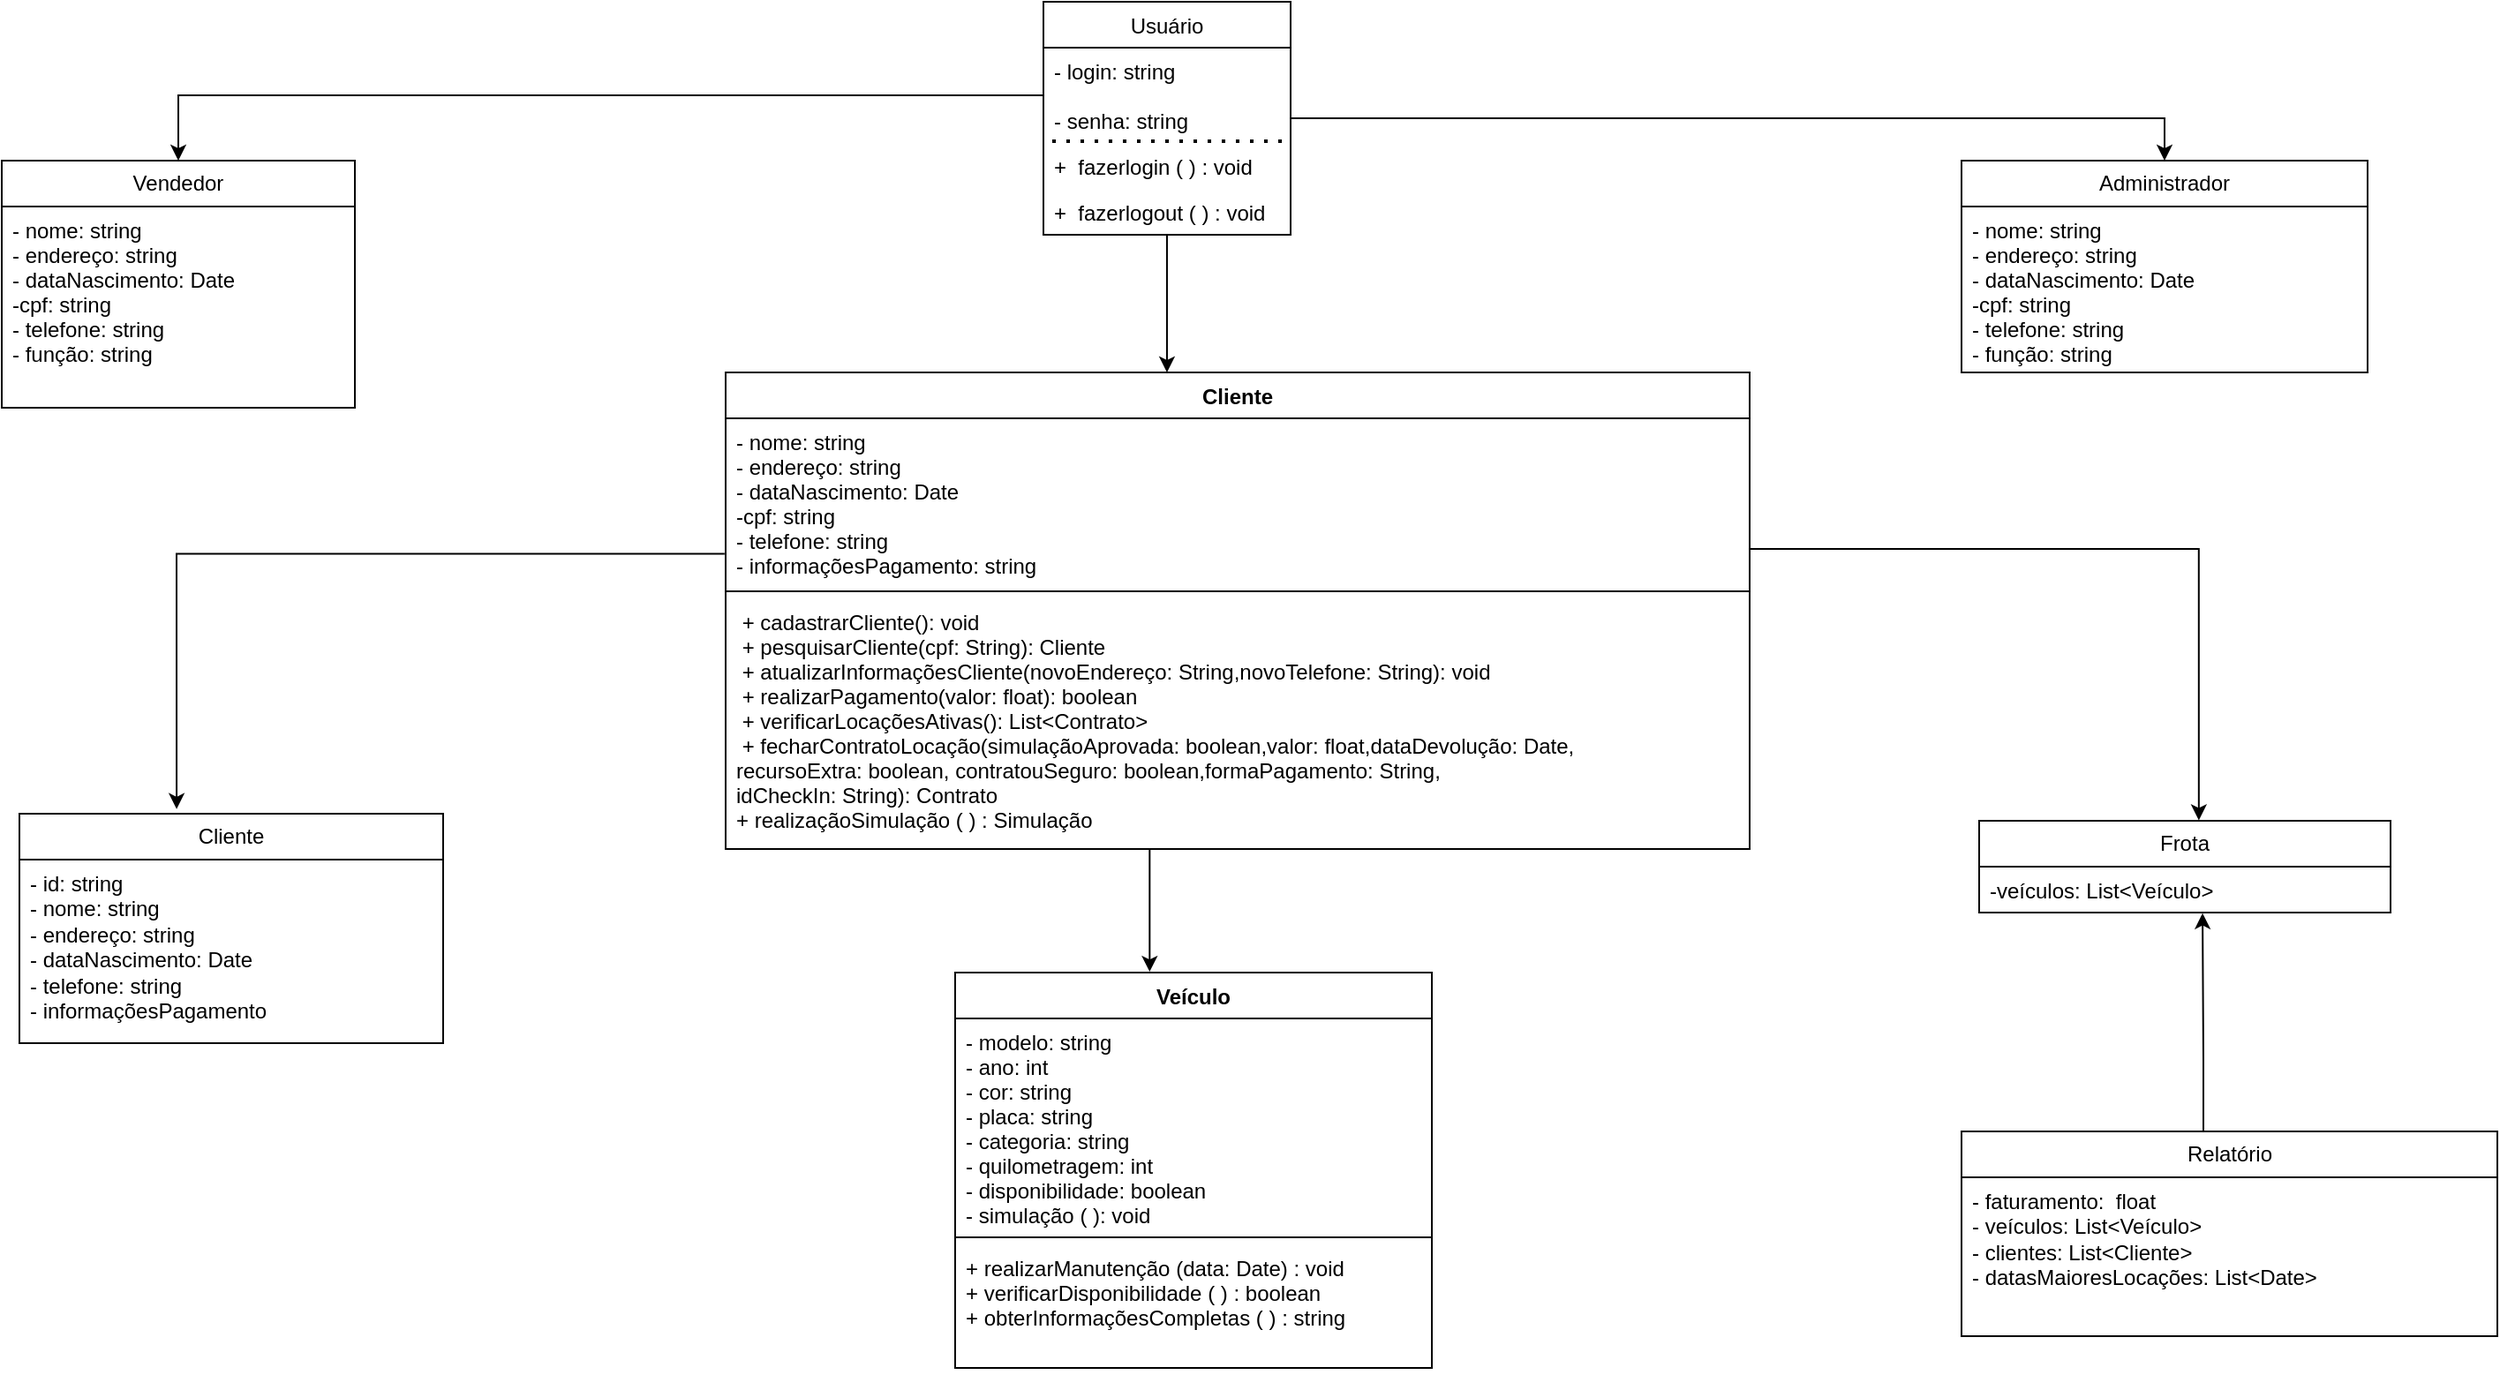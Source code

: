 <mxfile version="21.5.0" type="github">
  <diagram id="C5RBs43oDa-KdzZeNtuy" name="Page-1">
    <mxGraphModel dx="682" dy="4311" grid="1" gridSize="10" guides="1" tooltips="1" connect="1" arrows="1" fold="1" page="1" pageScale="1" pageWidth="827" pageHeight="1169" math="0" shadow="0">
      <root>
        <mxCell id="WIyWlLk6GJQsqaUBKTNV-0" />
        <mxCell id="WIyWlLk6GJQsqaUBKTNV-1" parent="WIyWlLk6GJQsqaUBKTNV-0" />
        <mxCell id="EcJPWJaCgtDSKApMU90G-325" style="edgeStyle=orthogonalEdgeStyle;rounded=0;orthogonalLoop=1;jettySize=auto;html=1;entryX=0.5;entryY=0;entryDx=0;entryDy=0;" edge="1" parent="WIyWlLk6GJQsqaUBKTNV-1" source="Z7Yrzfe9HdPFtSMXLCdJ-3" target="EcJPWJaCgtDSKApMU90G-300">
          <mxGeometry relative="1" as="geometry" />
        </mxCell>
        <mxCell id="EcJPWJaCgtDSKApMU90G-336" style="edgeStyle=orthogonalEdgeStyle;rounded=0;orthogonalLoop=1;jettySize=auto;html=1;entryX=0.431;entryY=0;entryDx=0;entryDy=0;entryPerimeter=0;" edge="1" parent="WIyWlLk6GJQsqaUBKTNV-1" source="Z7Yrzfe9HdPFtSMXLCdJ-3" target="Z7Yrzfe9HdPFtSMXLCdJ-37">
          <mxGeometry relative="1" as="geometry" />
        </mxCell>
        <mxCell id="Z7Yrzfe9HdPFtSMXLCdJ-3" value="Usuário" style="swimlane;fontStyle=0;childLayout=stackLayout;horizontal=1;startSize=26;fillColor=none;horizontalStack=0;resizeParent=1;resizeParentMax=0;resizeLast=0;collapsible=1;marginBottom=0;" parent="WIyWlLk6GJQsqaUBKTNV-1" vertex="1">
          <mxGeometry x="1570" y="-3500" width="140" height="132" as="geometry" />
        </mxCell>
        <mxCell id="Z7Yrzfe9HdPFtSMXLCdJ-4" value="- login: string&#xa;&#xa;- senha: string&#xa;" style="text;strokeColor=none;fillColor=none;align=left;verticalAlign=top;spacingLeft=4;spacingRight=4;overflow=hidden;rotatable=0;points=[[0,0.5],[1,0.5]];portConstraint=eastwest;" parent="Z7Yrzfe9HdPFtSMXLCdJ-3" vertex="1">
          <mxGeometry y="26" width="140" height="54" as="geometry" />
        </mxCell>
        <mxCell id="Z7Yrzfe9HdPFtSMXLCdJ-8" value="" style="endArrow=none;dashed=1;html=1;dashPattern=1 3;strokeWidth=2;rounded=0;" parent="Z7Yrzfe9HdPFtSMXLCdJ-3" edge="1">
          <mxGeometry width="50" height="50" relative="1" as="geometry">
            <mxPoint x="5" y="79" as="sourcePoint" />
            <mxPoint x="135" y="79" as="targetPoint" />
            <Array as="points" />
          </mxGeometry>
        </mxCell>
        <mxCell id="Z7Yrzfe9HdPFtSMXLCdJ-5" value="+  fazerlogin ( ) : void" style="text;strokeColor=none;fillColor=none;align=left;verticalAlign=top;spacingLeft=4;spacingRight=4;overflow=hidden;rotatable=0;points=[[0,0.5],[1,0.5]];portConstraint=eastwest;" parent="Z7Yrzfe9HdPFtSMXLCdJ-3" vertex="1">
          <mxGeometry y="80" width="140" height="26" as="geometry" />
        </mxCell>
        <mxCell id="Z7Yrzfe9HdPFtSMXLCdJ-6" value="+  fazerlogout ( ) : void" style="text;strokeColor=none;fillColor=none;align=left;verticalAlign=top;spacingLeft=4;spacingRight=4;overflow=hidden;rotatable=0;points=[[0,0.5],[1,0.5]];portConstraint=eastwest;" parent="Z7Yrzfe9HdPFtSMXLCdJ-3" vertex="1">
          <mxGeometry y="106" width="140" height="26" as="geometry" />
        </mxCell>
        <mxCell id="EcJPWJaCgtDSKApMU90G-330" style="edgeStyle=orthogonalEdgeStyle;rounded=0;orthogonalLoop=1;jettySize=auto;html=1;entryX=0.408;entryY=-0.002;entryDx=0;entryDy=0;entryPerimeter=0;" edge="1" parent="WIyWlLk6GJQsqaUBKTNV-1" source="Z7Yrzfe9HdPFtSMXLCdJ-37" target="EcJPWJaCgtDSKApMU90G-304">
          <mxGeometry relative="1" as="geometry">
            <Array as="points">
              <mxPoint x="1630" y="-3040" />
              <mxPoint x="1630" y="-3040" />
            </Array>
          </mxGeometry>
        </mxCell>
        <mxCell id="EcJPWJaCgtDSKApMU90G-335" style="edgeStyle=orthogonalEdgeStyle;rounded=0;orthogonalLoop=1;jettySize=auto;html=1;entryX=0.371;entryY=-0.02;entryDx=0;entryDy=0;entryPerimeter=0;exitX=-0.001;exitY=0.816;exitDx=0;exitDy=0;exitPerimeter=0;" edge="1" parent="WIyWlLk6GJQsqaUBKTNV-1" source="Z7Yrzfe9HdPFtSMXLCdJ-38" target="EcJPWJaCgtDSKApMU90G-291">
          <mxGeometry relative="1" as="geometry">
            <mxPoint x="1380" y="-3234" as="sourcePoint" />
            <mxPoint x="1080.0" y="-3085.77" as="targetPoint" />
          </mxGeometry>
        </mxCell>
        <mxCell id="Z7Yrzfe9HdPFtSMXLCdJ-37" value="Cliente" style="swimlane;fontStyle=1;align=center;verticalAlign=top;childLayout=stackLayout;horizontal=1;startSize=26;horizontalStack=0;resizeParent=1;resizeParentMax=0;resizeLast=0;collapsible=1;marginBottom=0;" parent="WIyWlLk6GJQsqaUBKTNV-1" vertex="1">
          <mxGeometry x="1390" y="-3290" width="580" height="270" as="geometry" />
        </mxCell>
        <mxCell id="Z7Yrzfe9HdPFtSMXLCdJ-38" value="- nome: string&#xa;- endereço: string&#xa;- dataNascimento: Date&#xa;-cpf: string&#xa;- telefone: string&#xa;- informaçõesPagamento: string&#xa;" style="text;strokeColor=none;fillColor=none;align=left;verticalAlign=top;spacingLeft=4;spacingRight=4;overflow=hidden;rotatable=0;points=[[0,0.5],[1,0.5]];portConstraint=eastwest;" parent="Z7Yrzfe9HdPFtSMXLCdJ-37" vertex="1">
          <mxGeometry y="26" width="580" height="94" as="geometry" />
        </mxCell>
        <mxCell id="Z7Yrzfe9HdPFtSMXLCdJ-39" value="" style="line;strokeWidth=1;fillColor=none;align=left;verticalAlign=middle;spacingTop=-1;spacingLeft=3;spacingRight=3;rotatable=0;labelPosition=right;points=[];portConstraint=eastwest;strokeColor=inherit;" parent="Z7Yrzfe9HdPFtSMXLCdJ-37" vertex="1">
          <mxGeometry y="120" width="580" height="8" as="geometry" />
        </mxCell>
        <mxCell id="Z7Yrzfe9HdPFtSMXLCdJ-40" value=" + cadastrarCliente(): void                                    &#xa; + pesquisarCliente(cpf: String): Cliente                      &#xa; + atualizarInformaçõesCliente(novoEndereço: String,novoTelefone: String): void &#xa; + realizarPagamento(valor: float): boolean &#xa; + verificarLocaçõesAtivas(): List&lt;Contrato&gt; &#xa; + fecharContratoLocação(simulaçãoAprovada: boolean,valor: float,dataDevolução: Date,&#xa;recursoExtra: boolean, contratouSeguro: boolean,formaPagamento: String, &#xa;idCheckIn: String): Contrato &#xa;+ realizaçãoSimulação ( ) : Simulação&#xa;" style="text;strokeColor=none;fillColor=none;align=left;verticalAlign=top;spacingLeft=4;spacingRight=4;overflow=hidden;rotatable=0;points=[[0,0.5],[1,0.5]];portConstraint=eastwest;" parent="Z7Yrzfe9HdPFtSMXLCdJ-37" vertex="1">
          <mxGeometry y="128" width="580" height="142" as="geometry" />
        </mxCell>
        <mxCell id="EcJPWJaCgtDSKApMU90G-291" value="Cliente" style="swimlane;fontStyle=0;childLayout=stackLayout;horizontal=1;startSize=26;fillColor=none;horizontalStack=0;resizeParent=1;resizeParentMax=0;resizeLast=0;collapsible=1;marginBottom=0;whiteSpace=wrap;html=1;" vertex="1" parent="WIyWlLk6GJQsqaUBKTNV-1">
          <mxGeometry x="990" y="-3040" width="240" height="130" as="geometry" />
        </mxCell>
        <mxCell id="EcJPWJaCgtDSKApMU90G-292" value="- id: string&lt;br&gt;- nome: string&lt;br&gt;- endereço: string&lt;br&gt;- dataNascimento: Date&lt;br&gt;- telefone: string&lt;br&gt;- informaçõesPagamento" style="text;strokeColor=none;fillColor=none;align=left;verticalAlign=top;spacingLeft=4;spacingRight=4;overflow=hidden;rotatable=0;points=[[0,0.5],[1,0.5]];portConstraint=eastwest;whiteSpace=wrap;html=1;" vertex="1" parent="EcJPWJaCgtDSKApMU90G-291">
          <mxGeometry y="26" width="240" height="104" as="geometry" />
        </mxCell>
        <mxCell id="EcJPWJaCgtDSKApMU90G-295" value="Vendedor" style="swimlane;fontStyle=0;childLayout=stackLayout;horizontal=1;startSize=26;fillColor=none;horizontalStack=0;resizeParent=1;resizeParentMax=0;resizeLast=0;collapsible=1;marginBottom=0;whiteSpace=wrap;html=1;" vertex="1" parent="WIyWlLk6GJQsqaUBKTNV-1">
          <mxGeometry x="980" y="-3410" width="200" height="140" as="geometry" />
        </mxCell>
        <mxCell id="EcJPWJaCgtDSKApMU90G-2" value="- nome: string&#xa;- endereço: string&#xa;- dataNascimento: Date&#xa;-cpf: string&#xa;- telefone: string&#xa;- função: string" style="text;strokeColor=none;fillColor=none;align=left;verticalAlign=top;spacingLeft=4;spacingRight=4;overflow=hidden;rotatable=0;points=[[0,0.5],[1,0.5]];portConstraint=eastwest;" vertex="1" parent="EcJPWJaCgtDSKApMU90G-295">
          <mxGeometry y="26" width="200" height="114" as="geometry" />
        </mxCell>
        <mxCell id="EcJPWJaCgtDSKApMU90G-299" style="edgeStyle=orthogonalEdgeStyle;rounded=0;orthogonalLoop=1;jettySize=auto;html=1;entryX=0.5;entryY=0;entryDx=0;entryDy=0;" edge="1" parent="WIyWlLk6GJQsqaUBKTNV-1" source="Z7Yrzfe9HdPFtSMXLCdJ-4" target="EcJPWJaCgtDSKApMU90G-295">
          <mxGeometry relative="1" as="geometry" />
        </mxCell>
        <mxCell id="EcJPWJaCgtDSKApMU90G-300" value="Administrador" style="swimlane;fontStyle=0;childLayout=stackLayout;horizontal=1;startSize=26;fillColor=none;horizontalStack=0;resizeParent=1;resizeParentMax=0;resizeLast=0;collapsible=1;marginBottom=0;whiteSpace=wrap;html=1;" vertex="1" parent="WIyWlLk6GJQsqaUBKTNV-1">
          <mxGeometry x="2090" y="-3410" width="230" height="120" as="geometry" />
        </mxCell>
        <mxCell id="EcJPWJaCgtDSKApMU90G-231" value="- nome: string&#xa;- endereço: string&#xa;- dataNascimento: Date&#xa;-cpf: string&#xa;- telefone: string&#xa;- função: string&#xa;&#xa;" style="text;strokeColor=none;fillColor=none;align=left;verticalAlign=top;spacingLeft=4;spacingRight=4;overflow=hidden;rotatable=0;points=[[0,0.5],[1,0.5]];portConstraint=eastwest;" vertex="1" parent="EcJPWJaCgtDSKApMU90G-300">
          <mxGeometry y="26" width="230" height="94" as="geometry" />
        </mxCell>
        <mxCell id="EcJPWJaCgtDSKApMU90G-304" value="Veículo" style="swimlane;fontStyle=1;align=center;verticalAlign=top;childLayout=stackLayout;horizontal=1;startSize=26;horizontalStack=0;resizeParent=1;resizeParentMax=0;resizeLast=0;collapsible=1;marginBottom=0;whiteSpace=wrap;html=1;" vertex="1" parent="WIyWlLk6GJQsqaUBKTNV-1">
          <mxGeometry x="1520" y="-2950" width="270" height="224" as="geometry" />
        </mxCell>
        <mxCell id="EcJPWJaCgtDSKApMU90G-254" value="- modelo: string&#xa;- ano: int&#xa;- cor: string&#xa;- placa: string&#xa;- categoria: string&#xa;- quilometragem: int&#xa;- disponibilidade: boolean&#xa;- simulação ( ): void&#xa;" style="text;strokeColor=none;fillColor=none;align=left;verticalAlign=top;spacingLeft=4;spacingRight=4;overflow=hidden;rotatable=0;points=[[0,0.5],[1,0.5]];portConstraint=eastwest;" vertex="1" parent="EcJPWJaCgtDSKApMU90G-304">
          <mxGeometry y="26" width="270" height="120" as="geometry" />
        </mxCell>
        <mxCell id="EcJPWJaCgtDSKApMU90G-306" value="" style="line;strokeWidth=1;fillColor=none;align=left;verticalAlign=middle;spacingTop=-1;spacingLeft=3;spacingRight=3;rotatable=0;labelPosition=right;points=[];portConstraint=eastwest;strokeColor=inherit;" vertex="1" parent="EcJPWJaCgtDSKApMU90G-304">
          <mxGeometry y="146" width="270" height="8" as="geometry" />
        </mxCell>
        <mxCell id="EcJPWJaCgtDSKApMU90G-256" value="+ realizarManutenção (data: Date) : void&#xa;+ verificarDisponibilidade ( ) : boolean&#xa;+ obterInformaçõesCompletas ( ) : string" style="text;strokeColor=none;fillColor=none;align=left;verticalAlign=top;spacingLeft=4;spacingRight=4;overflow=hidden;rotatable=0;points=[[0,0.5],[1,0.5]];portConstraint=eastwest;" vertex="1" parent="EcJPWJaCgtDSKApMU90G-304">
          <mxGeometry y="154" width="270" height="70" as="geometry" />
        </mxCell>
        <mxCell id="EcJPWJaCgtDSKApMU90G-308" value="Frota" style="swimlane;fontStyle=0;childLayout=stackLayout;horizontal=1;startSize=26;fillColor=none;horizontalStack=0;resizeParent=1;resizeParentMax=0;resizeLast=0;collapsible=1;marginBottom=0;whiteSpace=wrap;html=1;" vertex="1" parent="WIyWlLk6GJQsqaUBKTNV-1">
          <mxGeometry x="2100" y="-3036" width="233" height="52" as="geometry" />
        </mxCell>
        <mxCell id="EcJPWJaCgtDSKApMU90G-271" value="-veículos: List&amp;lt;Veículo&amp;gt;" style="text;strokeColor=none;fillColor=none;align=left;verticalAlign=top;spacingLeft=4;spacingRight=4;overflow=hidden;rotatable=0;points=[[0,0.5],[1,0.5]];portConstraint=eastwest;whiteSpace=wrap;html=1;" vertex="1" parent="EcJPWJaCgtDSKApMU90G-308">
          <mxGeometry y="26" width="233" height="26" as="geometry" />
        </mxCell>
        <mxCell id="EcJPWJaCgtDSKApMU90G-333" style="edgeStyle=orthogonalEdgeStyle;rounded=0;orthogonalLoop=1;jettySize=auto;html=1;entryX=0.543;entryY=1.014;entryDx=0;entryDy=0;entryPerimeter=0;" edge="1" parent="WIyWlLk6GJQsqaUBKTNV-1" source="EcJPWJaCgtDSKApMU90G-318" target="EcJPWJaCgtDSKApMU90G-271">
          <mxGeometry relative="1" as="geometry">
            <Array as="points">
              <mxPoint x="2227" y="-2900" />
              <mxPoint x="2227" y="-2900" />
            </Array>
          </mxGeometry>
        </mxCell>
        <mxCell id="EcJPWJaCgtDSKApMU90G-318" value="Relatório" style="swimlane;fontStyle=0;childLayout=stackLayout;horizontal=1;startSize=26;fillColor=none;horizontalStack=0;resizeParent=1;resizeParentMax=0;resizeLast=0;collapsible=1;marginBottom=0;whiteSpace=wrap;html=1;" vertex="1" parent="WIyWlLk6GJQsqaUBKTNV-1">
          <mxGeometry x="2090" y="-2860" width="303.5" height="116" as="geometry" />
        </mxCell>
        <mxCell id="EcJPWJaCgtDSKApMU90G-319" value="- faturamento:&amp;nbsp; float&lt;br&gt;- veículos: List&amp;lt;Veículo&amp;gt;&lt;br&gt;- clientes: List&amp;lt;Cliente&amp;gt;&lt;br&gt;- datasMaioresLocações: List&amp;lt;Date&amp;gt;" style="text;strokeColor=none;fillColor=none;align=left;verticalAlign=top;spacingLeft=4;spacingRight=4;overflow=hidden;rotatable=0;points=[[0,0.5],[1,0.5]];portConstraint=eastwest;whiteSpace=wrap;html=1;" vertex="1" parent="EcJPWJaCgtDSKApMU90G-318">
          <mxGeometry y="26" width="303.5" height="90" as="geometry" />
        </mxCell>
        <mxCell id="EcJPWJaCgtDSKApMU90G-332" style="edgeStyle=orthogonalEdgeStyle;rounded=0;orthogonalLoop=1;jettySize=auto;html=1;entryX=0.534;entryY=-0.005;entryDx=0;entryDy=0;entryPerimeter=0;" edge="1" parent="WIyWlLk6GJQsqaUBKTNV-1" source="Z7Yrzfe9HdPFtSMXLCdJ-38" target="EcJPWJaCgtDSKApMU90G-308">
          <mxGeometry relative="1" as="geometry">
            <Array as="points">
              <mxPoint x="2224" y="-3190" />
            </Array>
          </mxGeometry>
        </mxCell>
      </root>
    </mxGraphModel>
  </diagram>
</mxfile>
